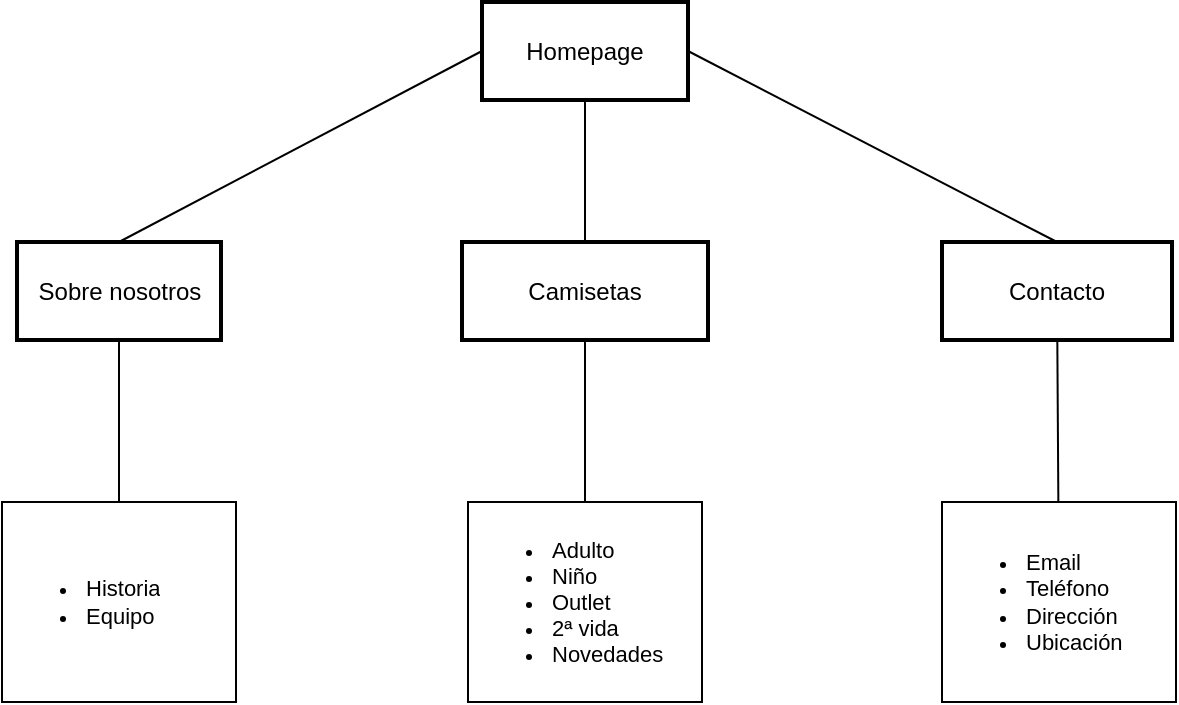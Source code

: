 <mxfile version="24.7.17">
  <diagram name="Página-1" id="SbdScXOYZH_T9qIS8_jn">
    <mxGraphModel dx="988" dy="533" grid="1" gridSize="10" guides="1" tooltips="1" connect="1" arrows="1" fold="1" page="1" pageScale="1" pageWidth="1100" pageHeight="850" math="0" shadow="0">
      <root>
        <mxCell id="0" />
        <mxCell id="1" parent="0" />
        <mxCell id="MaoFT95jj4ktA7Ia1fc6-44" style="edgeStyle=none;shape=connector;curved=1;rounded=1;orthogonalLoop=1;jettySize=auto;html=1;exitX=0.5;exitY=1;exitDx=0;exitDy=0;entryX=0.5;entryY=0;entryDx=0;entryDy=0;strokeColor=default;align=center;verticalAlign=middle;fontFamily=Helvetica;fontSize=11;fontColor=default;labelBackgroundColor=default;startArrow=none;endArrow=none;" edge="1" parent="1" source="2" target="4">
          <mxGeometry relative="1" as="geometry" />
        </mxCell>
        <mxCell id="MaoFT95jj4ktA7Ia1fc6-47" style="edgeStyle=none;shape=connector;curved=1;rounded=1;orthogonalLoop=1;jettySize=auto;html=1;entryX=0.5;entryY=0;entryDx=0;entryDy=0;strokeColor=default;align=center;verticalAlign=middle;fontFamily=Helvetica;fontSize=11;fontColor=default;labelBackgroundColor=default;startArrow=none;endArrow=none;exitX=0;exitY=0.5;exitDx=0;exitDy=0;" edge="1" parent="1" source="2" target="3">
          <mxGeometry relative="1" as="geometry" />
        </mxCell>
        <mxCell id="2" value="Homepage" style="whiteSpace=wrap;strokeWidth=2;" parent="1" vertex="1">
          <mxGeometry x="450" y="180" width="103" height="49" as="geometry" />
        </mxCell>
        <mxCell id="MaoFT95jj4ktA7Ia1fc6-49" style="edgeStyle=none;shape=connector;curved=1;rounded=1;orthogonalLoop=1;jettySize=auto;html=1;entryX=1;entryY=0.5;entryDx=0;entryDy=0;strokeColor=default;align=center;verticalAlign=middle;fontFamily=Helvetica;fontSize=11;fontColor=default;labelBackgroundColor=default;startArrow=none;endArrow=none;exitX=0.5;exitY=0;exitDx=0;exitDy=0;" edge="1" parent="1" source="5" target="2">
          <mxGeometry relative="1" as="geometry" />
        </mxCell>
        <mxCell id="MaoFT95jj4ktA7Ia1fc6-50" value="" style="group" vertex="1" connectable="0" parent="1">
          <mxGeometry x="680" y="300" width="117" height="230" as="geometry" />
        </mxCell>
        <mxCell id="5" value="Contacto" style="whiteSpace=wrap;strokeWidth=2;" parent="MaoFT95jj4ktA7Ia1fc6-50" vertex="1">
          <mxGeometry width="115" height="49" as="geometry" />
        </mxCell>
        <mxCell id="MaoFT95jj4ktA7Ia1fc6-42" value="" style="edgeStyle=none;shape=connector;curved=1;rounded=1;orthogonalLoop=1;jettySize=auto;html=1;strokeColor=default;align=center;verticalAlign=middle;fontFamily=Helvetica;fontSize=11;fontColor=default;labelBackgroundColor=default;startArrow=none;endArrow=none;" edge="1" parent="MaoFT95jj4ktA7Ia1fc6-50" source="MaoFT95jj4ktA7Ia1fc6-38" target="5">
          <mxGeometry relative="1" as="geometry" />
        </mxCell>
        <mxCell id="MaoFT95jj4ktA7Ia1fc6-38" value="&lt;ul&gt;&lt;li&gt;Email&lt;/li&gt;&lt;li&gt;Teléfono&lt;/li&gt;&lt;li&gt;Dirección&lt;/li&gt;&lt;li&gt;Ubicación&lt;/li&gt;&lt;/ul&gt;" style="text;strokeColor=default;fillColor=default;html=1;whiteSpace=wrap;verticalAlign=middle;overflow=hidden;fontFamily=Helvetica;fontSize=11;fontColor=default;labelBackgroundColor=default;gradientColor=none;shadow=0;glass=0;rounded=0;strokeWidth=1;perimeterSpacing=0;" vertex="1" parent="MaoFT95jj4ktA7Ia1fc6-50">
          <mxGeometry y="130" width="117" height="100" as="geometry" />
        </mxCell>
        <mxCell id="MaoFT95jj4ktA7Ia1fc6-51" value="" style="group" vertex="1" connectable="0" parent="1">
          <mxGeometry x="440" y="300" width="123" height="230" as="geometry" />
        </mxCell>
        <mxCell id="4" value="Camisetas" style="whiteSpace=wrap;strokeWidth=2;" parent="MaoFT95jj4ktA7Ia1fc6-51" vertex="1">
          <mxGeometry width="123" height="49" as="geometry" />
        </mxCell>
        <mxCell id="MaoFT95jj4ktA7Ia1fc6-41" value="" style="edgeStyle=none;shape=connector;curved=1;rounded=1;orthogonalLoop=1;jettySize=auto;html=1;strokeColor=default;align=center;verticalAlign=middle;fontFamily=Helvetica;fontSize=11;fontColor=default;labelBackgroundColor=default;startArrow=none;endArrow=none;" edge="1" parent="MaoFT95jj4ktA7Ia1fc6-51" source="MaoFT95jj4ktA7Ia1fc6-37" target="4">
          <mxGeometry relative="1" as="geometry" />
        </mxCell>
        <mxCell id="MaoFT95jj4ktA7Ia1fc6-37" value="&lt;ul&gt;&lt;li&gt;Adulto&lt;br&gt;&lt;/li&gt;&lt;li&gt;Niño&lt;br&gt;&lt;/li&gt;&lt;li&gt;Outlet&lt;/li&gt;&lt;li&gt;2ª vida&lt;/li&gt;&lt;li&gt;Novedades&lt;/li&gt;&lt;/ul&gt;" style="text;strokeColor=default;fillColor=default;html=1;whiteSpace=wrap;verticalAlign=middle;overflow=hidden;fontFamily=Helvetica;fontSize=11;fontColor=default;labelBackgroundColor=default;gradientColor=none;" vertex="1" parent="MaoFT95jj4ktA7Ia1fc6-51">
          <mxGeometry x="3" y="130" width="117" height="100" as="geometry" />
        </mxCell>
        <mxCell id="MaoFT95jj4ktA7Ia1fc6-52" value="" style="group" vertex="1" connectable="0" parent="1">
          <mxGeometry x="210" y="300" width="117" height="230" as="geometry" />
        </mxCell>
        <mxCell id="3" value="Sobre nosotros" style="whiteSpace=wrap;strokeWidth=2;" parent="MaoFT95jj4ktA7Ia1fc6-52" vertex="1">
          <mxGeometry x="7.5" width="102" height="49" as="geometry" />
        </mxCell>
        <mxCell id="MaoFT95jj4ktA7Ia1fc6-40" value="" style="edgeStyle=none;shape=connector;curved=1;rounded=1;orthogonalLoop=1;jettySize=auto;html=1;strokeColor=default;align=center;verticalAlign=middle;fontFamily=Helvetica;fontSize=11;fontColor=default;labelBackgroundColor=default;startArrow=none;endArrow=none;" edge="1" parent="MaoFT95jj4ktA7Ia1fc6-52" source="MaoFT95jj4ktA7Ia1fc6-39" target="3">
          <mxGeometry relative="1" as="geometry" />
        </mxCell>
        <mxCell id="MaoFT95jj4ktA7Ia1fc6-39" value="&lt;ul&gt;&lt;li&gt;Historia&lt;/li&gt;&lt;li&gt;Equipo&lt;br&gt;&lt;/li&gt;&lt;/ul&gt;" style="text;strokeColor=default;fillColor=default;html=1;whiteSpace=wrap;verticalAlign=middle;overflow=hidden;fontFamily=Helvetica;fontSize=11;fontColor=default;labelBackgroundColor=default;gradientColor=none;" vertex="1" parent="MaoFT95jj4ktA7Ia1fc6-52">
          <mxGeometry y="130" width="117" height="100" as="geometry" />
        </mxCell>
      </root>
    </mxGraphModel>
  </diagram>
</mxfile>

